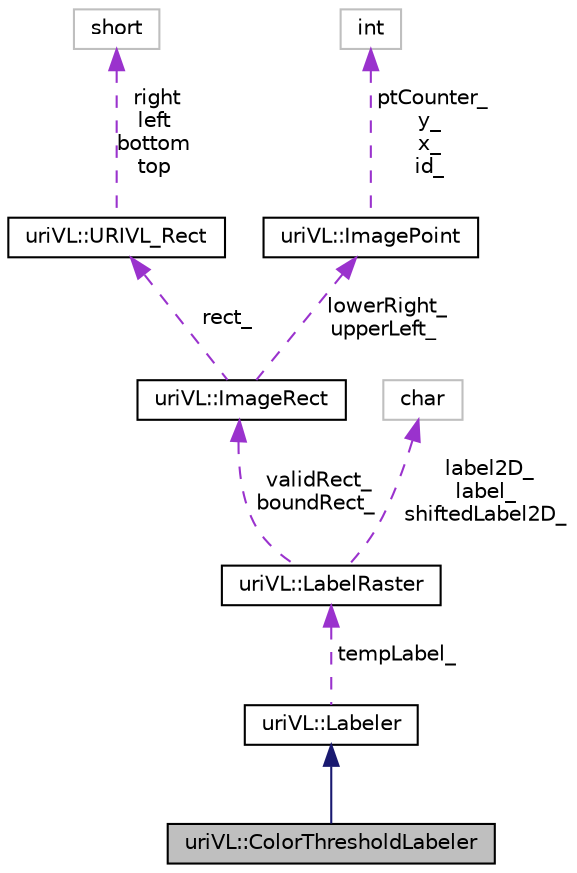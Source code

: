 digraph "uriVL::ColorThresholdLabeler"
{
  edge [fontname="Helvetica",fontsize="10",labelfontname="Helvetica",labelfontsize="10"];
  node [fontname="Helvetica",fontsize="10",shape=record];
  Node1 [label="uriVL::ColorThresholdLabeler",height=0.2,width=0.4,color="black", fillcolor="grey75", style="filled", fontcolor="black"];
  Node2 -> Node1 [dir="back",color="midnightblue",fontsize="10",style="solid",fontname="Helvetica"];
  Node2 [label="uriVL::Labeler",height=0.2,width=0.4,color="black", fillcolor="white", style="filled",URL="$classuriVL_1_1Labeler.html",tooltip="A Labeler object assigns a label to each pixel of its input image. "];
  Node3 -> Node2 [dir="back",color="darkorchid3",fontsize="10",style="dashed",label=" tempLabel_" ,fontname="Helvetica"];
  Node3 [label="uriVL::LabelRaster",height=0.2,width=0.4,color="black", fillcolor="white", style="filled",URL="$classuriVL_1_1LabelRaster.html",tooltip="Base label raster class. "];
  Node4 -> Node3 [dir="back",color="darkorchid3",fontsize="10",style="dashed",label=" validRect_\nboundRect_" ,fontname="Helvetica"];
  Node4 [label="uriVL::ImageRect",height=0.2,width=0.4,color="black", fillcolor="white", style="filled",URL="$classuriVL_1_1ImageRect.html",tooltip="Implements the ImageRect class. "];
  Node5 -> Node4 [dir="back",color="darkorchid3",fontsize="10",style="dashed",label=" rect_" ,fontname="Helvetica"];
  Node5 [label="uriVL::URIVL_Rect",height=0.2,width=0.4,color="black", fillcolor="white", style="filled",URL="$structuriVL_1_1URIVL__Rect.html",tooltip="For platforms not supported by Quicktime, we need to define Rect. "];
  Node6 -> Node5 [dir="back",color="darkorchid3",fontsize="10",style="dashed",label=" right\nleft\nbottom\ntop" ,fontname="Helvetica"];
  Node6 [label="short",height=0.2,width=0.4,color="grey75", fillcolor="white", style="filled"];
  Node7 -> Node4 [dir="back",color="darkorchid3",fontsize="10",style="dashed",label=" lowerRight_\nupperLeft_" ,fontname="Helvetica"];
  Node7 [label="uriVL::ImagePoint",height=0.2,width=0.4,color="black", fillcolor="white", style="filled",URL="$classuriVL_1_1ImagePoint.html",tooltip="Implements the ImagePoint class. "];
  Node8 -> Node7 [dir="back",color="darkorchid3",fontsize="10",style="dashed",label=" ptCounter_\ny_\nx_\nid_" ,fontname="Helvetica"];
  Node8 [label="int",height=0.2,width=0.4,color="grey75", fillcolor="white", style="filled"];
  Node9 -> Node3 [dir="back",color="darkorchid3",fontsize="10",style="dashed",label=" label2D_\nlabel_\nshiftedLabel2D_" ,fontname="Helvetica"];
  Node9 [label="char",height=0.2,width=0.4,color="grey75", fillcolor="white", style="filled"];
}
